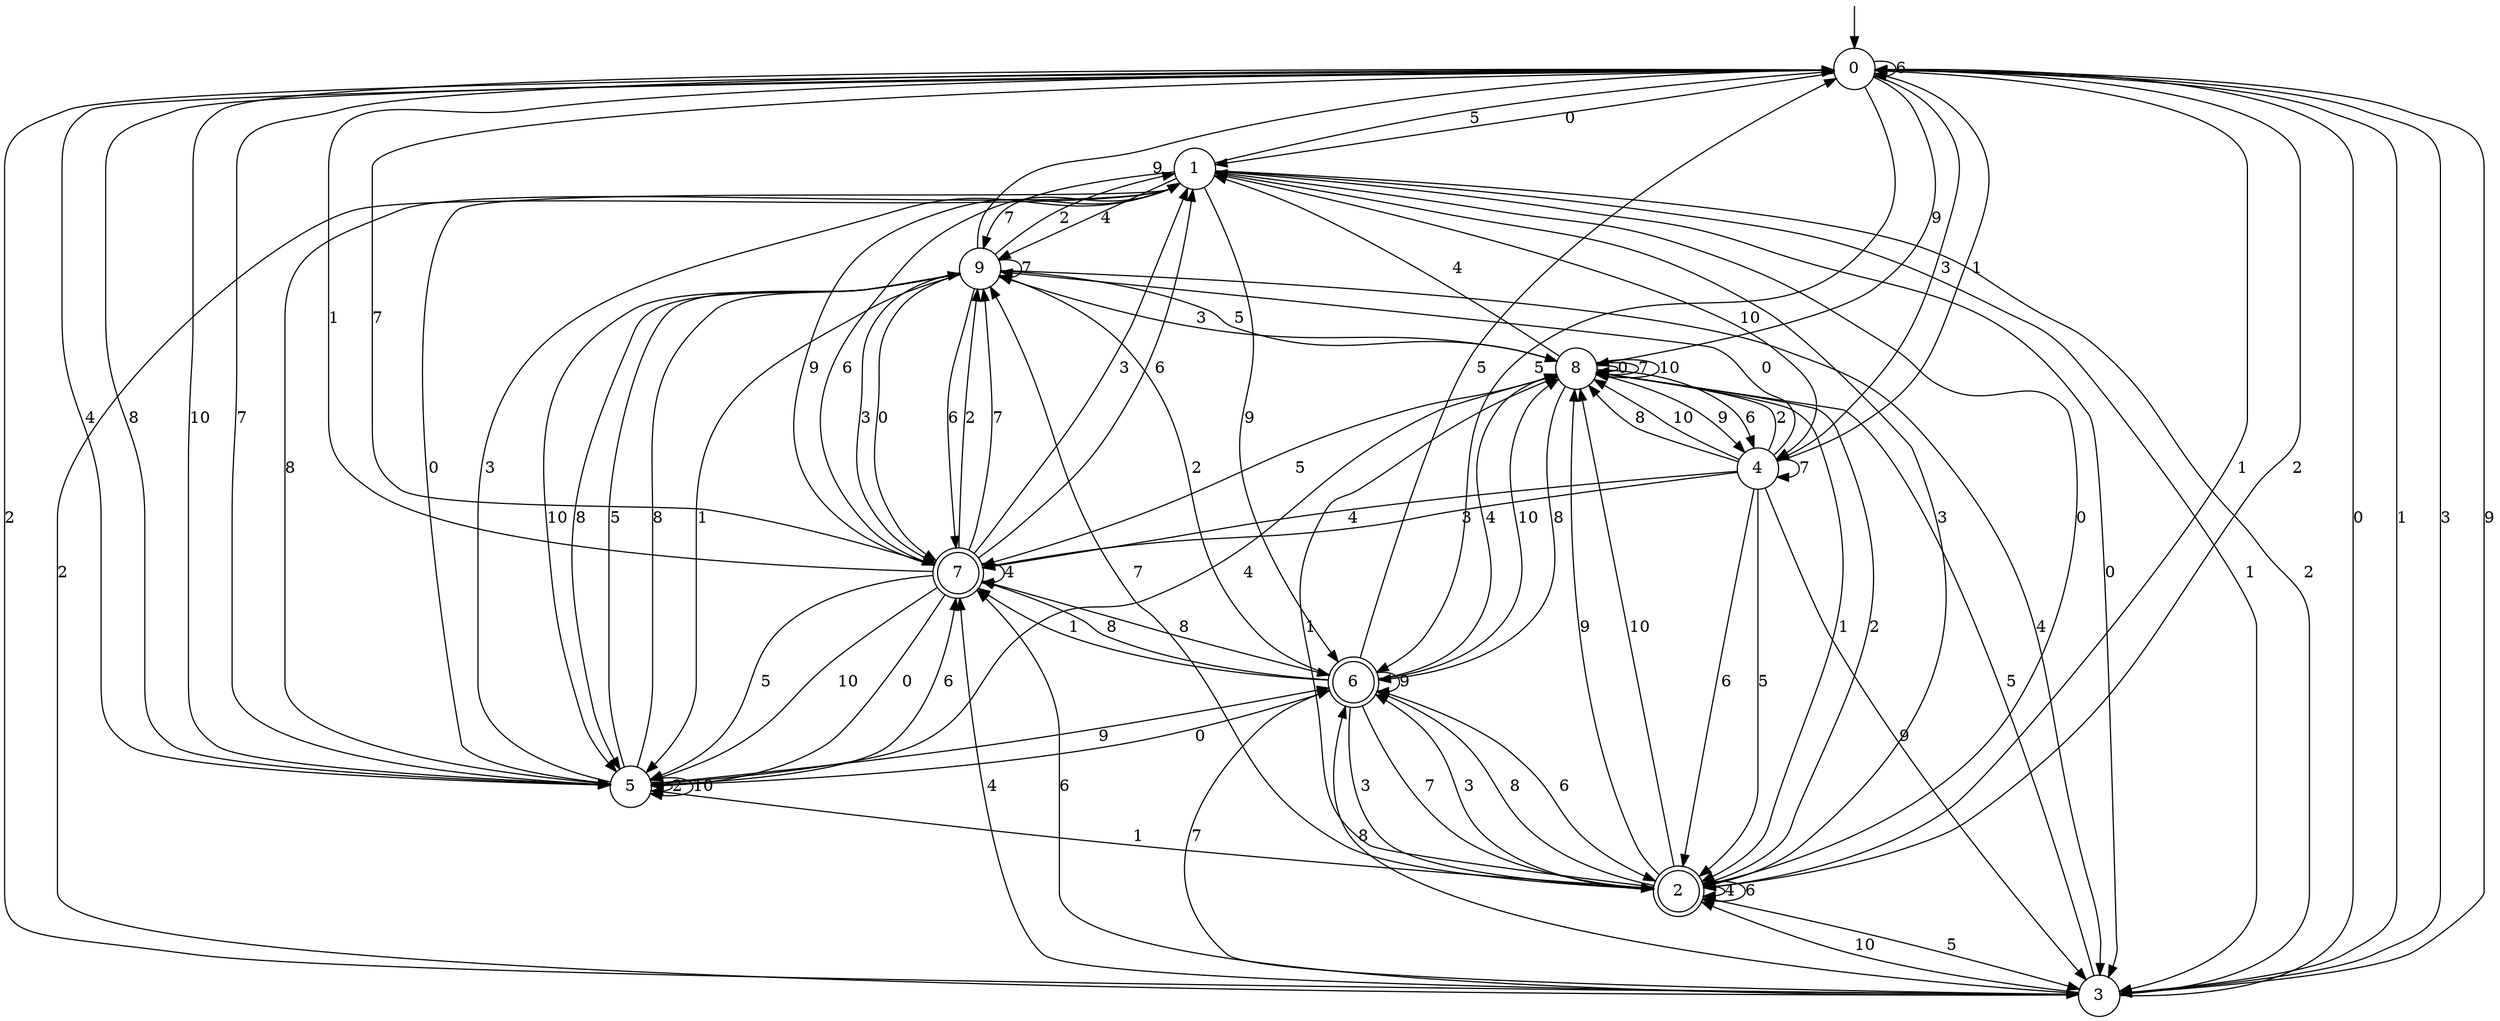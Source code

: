 digraph g {

	s0 [shape="circle" label="0"];
	s1 [shape="circle" label="1"];
	s2 [shape="doublecircle" label="2"];
	s3 [shape="circle" label="3"];
	s4 [shape="circle" label="4"];
	s5 [shape="circle" label="5"];
	s6 [shape="doublecircle" label="6"];
	s7 [shape="doublecircle" label="7"];
	s8 [shape="circle" label="8"];
	s9 [shape="circle" label="9"];
	s0 -> s1 [label="0"];
	s0 -> s2 [label="1"];
	s0 -> s3 [label="2"];
	s0 -> s4 [label="3"];
	s0 -> s5 [label="4"];
	s0 -> s6 [label="5"];
	s0 -> s0 [label="6"];
	s0 -> s7 [label="7"];
	s0 -> s5 [label="8"];
	s0 -> s8 [label="9"];
	s0 -> s5 [label="10"];
	s1 -> s3 [label="0"];
	s1 -> s3 [label="1"];
	s1 -> s3 [label="2"];
	s1 -> s2 [label="3"];
	s1 -> s9 [label="4"];
	s1 -> s0 [label="5"];
	s1 -> s7 [label="6"];
	s1 -> s9 [label="7"];
	s1 -> s5 [label="8"];
	s1 -> s6 [label="9"];
	s1 -> s4 [label="10"];
	s2 -> s1 [label="0"];
	s2 -> s8 [label="1"];
	s2 -> s0 [label="2"];
	s2 -> s6 [label="3"];
	s2 -> s2 [label="4"];
	s2 -> s3 [label="5"];
	s2 -> s2 [label="6"];
	s2 -> s9 [label="7"];
	s2 -> s6 [label="8"];
	s2 -> s8 [label="9"];
	s2 -> s8 [label="10"];
	s3 -> s0 [label="0"];
	s3 -> s0 [label="1"];
	s3 -> s1 [label="2"];
	s3 -> s0 [label="3"];
	s3 -> s7 [label="4"];
	s3 -> s8 [label="5"];
	s3 -> s7 [label="6"];
	s3 -> s6 [label="7"];
	s3 -> s6 [label="8"];
	s3 -> s0 [label="9"];
	s3 -> s2 [label="10"];
	s4 -> s9 [label="0"];
	s4 -> s0 [label="1"];
	s4 -> s8 [label="2"];
	s4 -> s7 [label="3"];
	s4 -> s7 [label="4"];
	s4 -> s2 [label="5"];
	s4 -> s2 [label="6"];
	s4 -> s4 [label="7"];
	s4 -> s8 [label="8"];
	s4 -> s3 [label="9"];
	s4 -> s8 [label="10"];
	s5 -> s1 [label="0"];
	s5 -> s2 [label="1"];
	s5 -> s5 [label="2"];
	s5 -> s1 [label="3"];
	s5 -> s8 [label="4"];
	s5 -> s9 [label="5"];
	s5 -> s7 [label="6"];
	s5 -> s0 [label="7"];
	s5 -> s9 [label="8"];
	s5 -> s6 [label="9"];
	s5 -> s5 [label="10"];
	s6 -> s5 [label="0"];
	s6 -> s7 [label="1"];
	s6 -> s9 [label="2"];
	s6 -> s2 [label="3"];
	s6 -> s8 [label="4"];
	s6 -> s0 [label="5"];
	s6 -> s2 [label="6"];
	s6 -> s2 [label="7"];
	s6 -> s7 [label="8"];
	s6 -> s6 [label="9"];
	s6 -> s8 [label="10"];
	s7 -> s5 [label="0"];
	s7 -> s0 [label="1"];
	s7 -> s9 [label="2"];
	s7 -> s1 [label="3"];
	s7 -> s7 [label="4"];
	s7 -> s5 [label="5"];
	s7 -> s1 [label="6"];
	s7 -> s9 [label="7"];
	s7 -> s6 [label="8"];
	s7 -> s1 [label="9"];
	s7 -> s5 [label="10"];
	s8 -> s8 [label="0"];
	s8 -> s2 [label="1"];
	s8 -> s2 [label="2"];
	s8 -> s9 [label="3"];
	s8 -> s1 [label="4"];
	s8 -> s7 [label="5"];
	s8 -> s4 [label="6"];
	s8 -> s8 [label="7"];
	s8 -> s6 [label="8"];
	s8 -> s4 [label="9"];
	s8 -> s8 [label="10"];
	s9 -> s7 [label="0"];
	s9 -> s5 [label="1"];
	s9 -> s1 [label="2"];
	s9 -> s7 [label="3"];
	s9 -> s3 [label="4"];
	s9 -> s8 [label="5"];
	s9 -> s7 [label="6"];
	s9 -> s9 [label="7"];
	s9 -> s5 [label="8"];
	s9 -> s0 [label="9"];
	s9 -> s5 [label="10"];

__start0 [label="" shape="none" width="0" height="0"];
__start0 -> s0;

}
